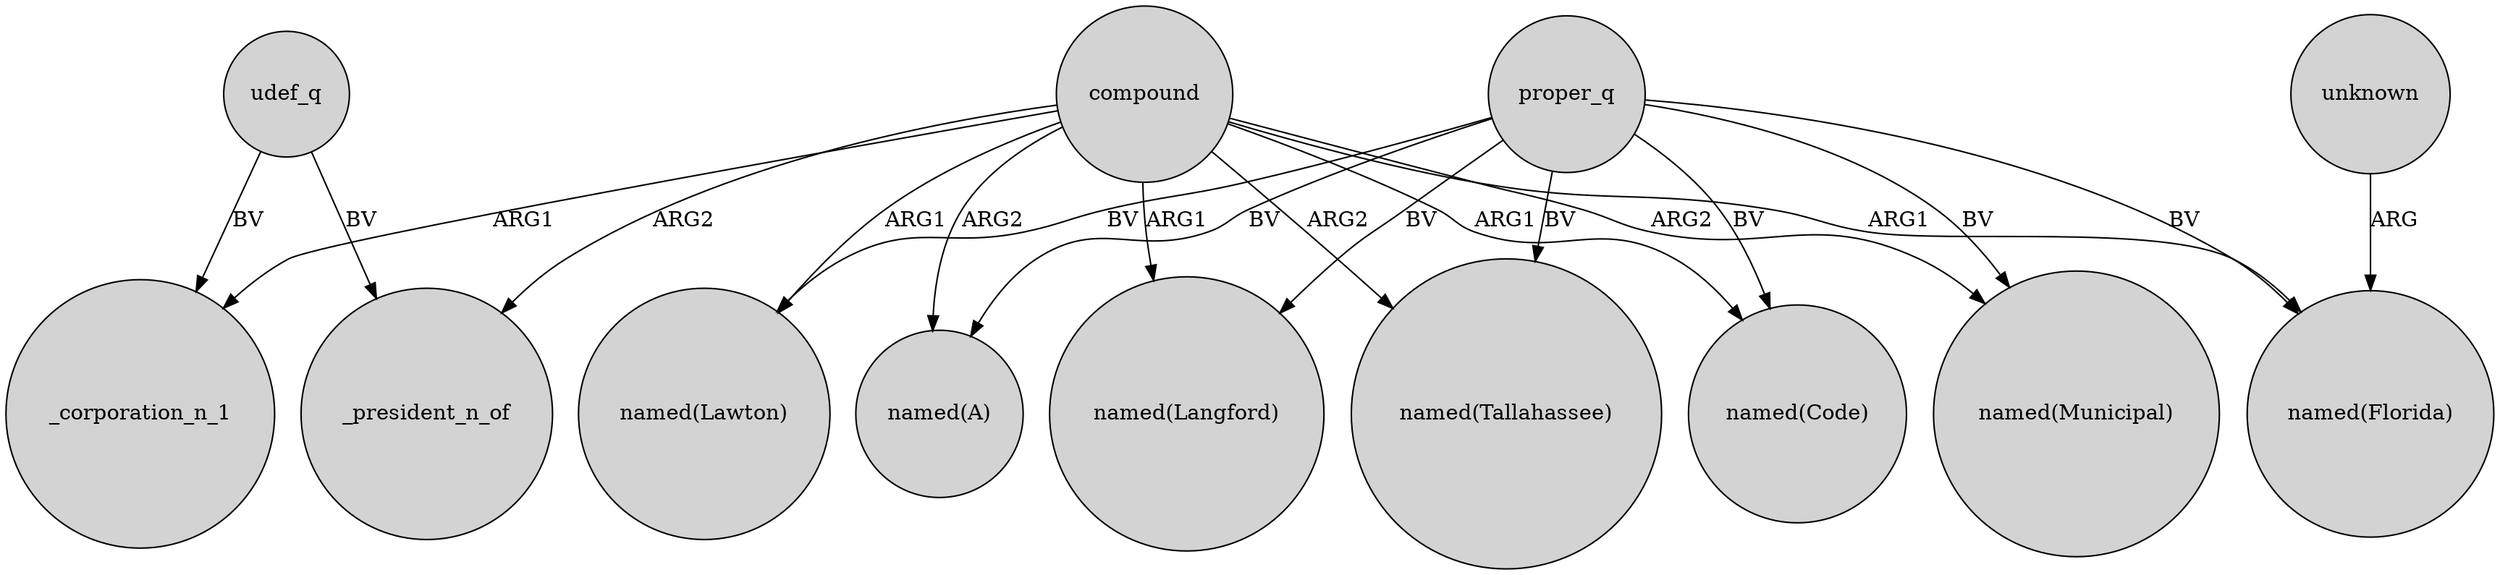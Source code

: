 digraph {
	node [shape=circle style=filled]
	compound -> _president_n_of [label=ARG2]
	proper_q -> "named(Florida)" [label=BV]
	proper_q -> "named(Code)" [label=BV]
	proper_q -> "named(Langford)" [label=BV]
	compound -> "named(Lawton)" [label=ARG1]
	unknown -> "named(Florida)" [label=ARG]
	proper_q -> "named(Tallahassee)" [label=BV]
	compound -> "named(Code)" [label=ARG1]
	compound -> "named(A)" [label=ARG2]
	udef_q -> _corporation_n_1 [label=BV]
	proper_q -> "named(Lawton)" [label=BV]
	compound -> _corporation_n_1 [label=ARG1]
	udef_q -> _president_n_of [label=BV]
	proper_q -> "named(Municipal)" [label=BV]
	compound -> "named(Langford)" [label=ARG1]
	compound -> "named(Florida)" [label=ARG1]
	compound -> "named(Tallahassee)" [label=ARG2]
	compound -> "named(Municipal)" [label=ARG2]
	proper_q -> "named(A)" [label=BV]
}
